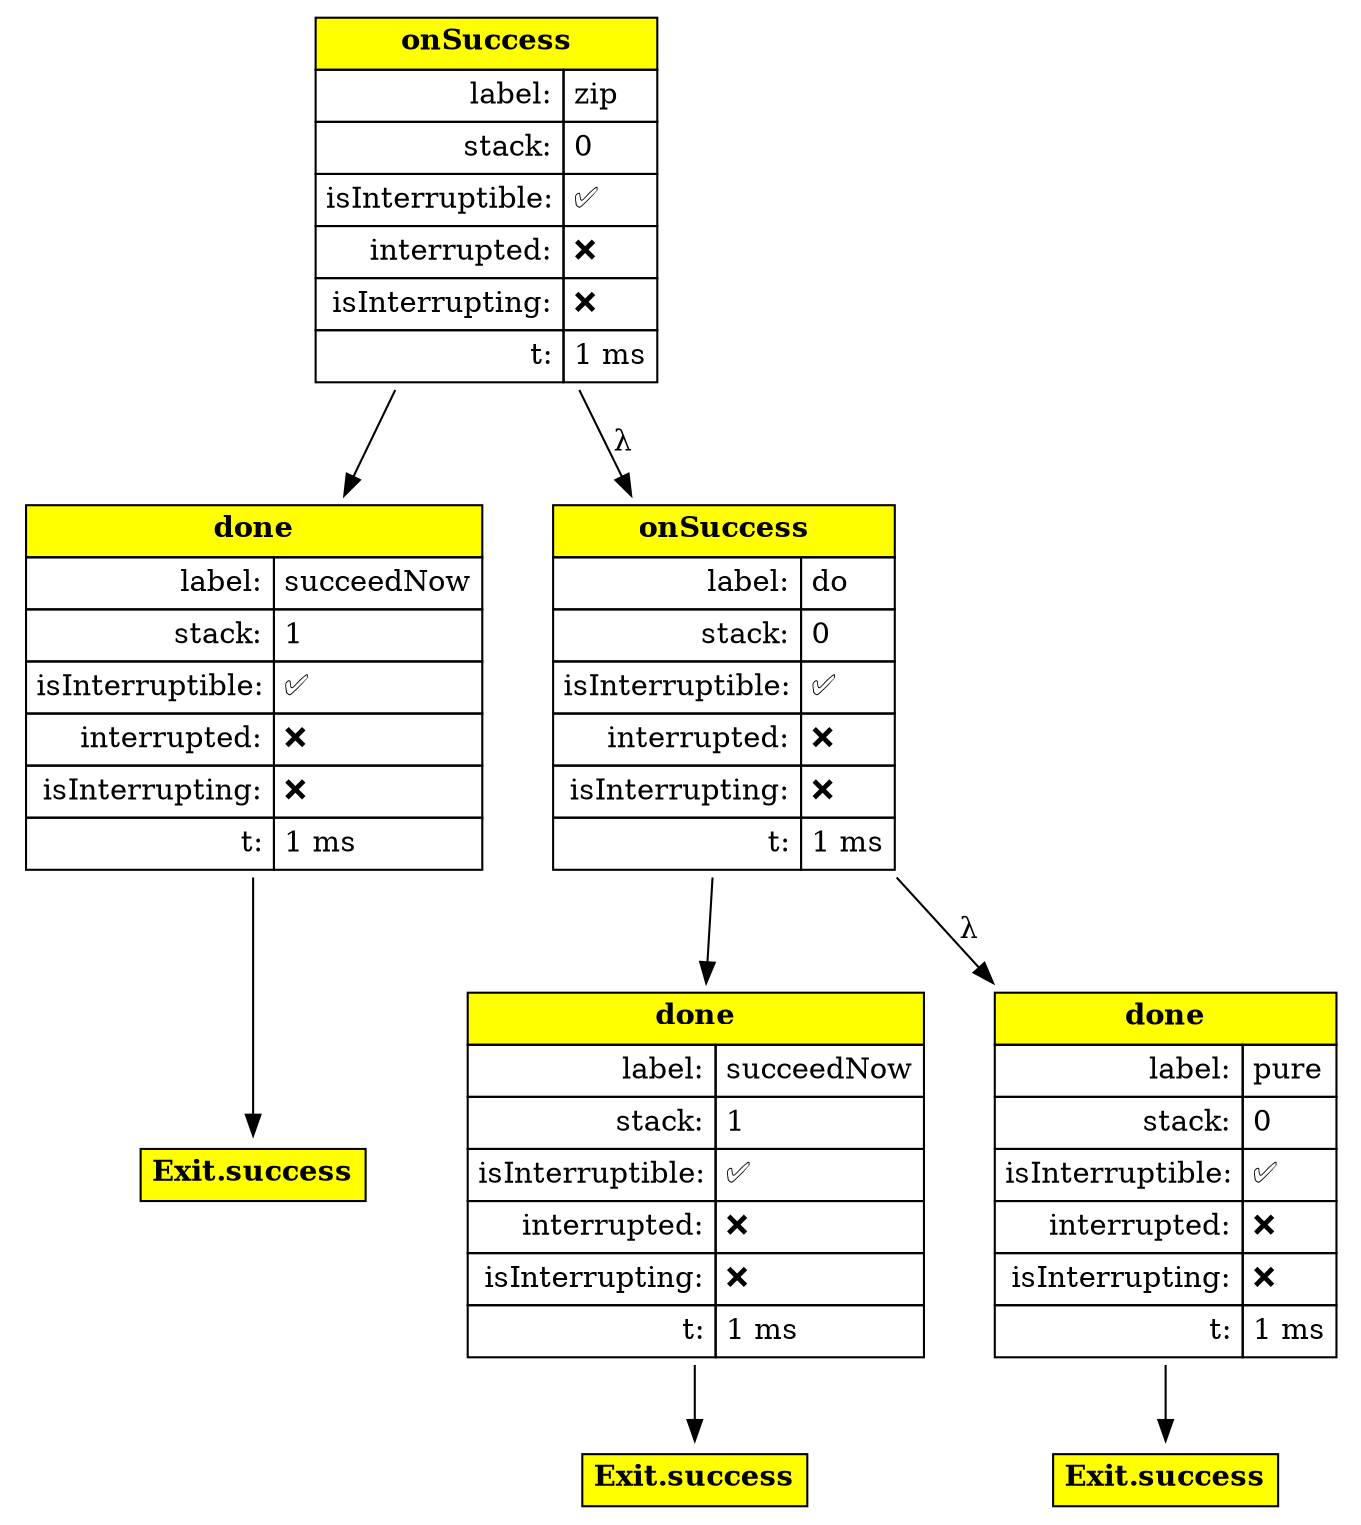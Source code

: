 digraph D {  node [shape=box]
"-main-95210-138267459999375" [shape=none, label=<<table CELLPADDING="4" BORDER="0" CELLBORDER="1" CELLSPACING="0"><tr><td BGCOLOR="yellow1" colspan='2'><b>onSuccess</b></td></tr><tr><td align='right'>label:</td><td align='left'>zip</td></tr><tr><td align='right'>stack:</td><td align='left'>0</td></tr><tr><td align='right'>isInterruptible:</td><td align='left'>✅</td></tr><tr><td align='right'>interrupted:</td><td align='left'>❌</td></tr><tr><td align='right'>isInterrupting:</td><td align='left'>❌</td></tr><tr><td align='right'>t:</td><td align='left'>1 ms</td></tr></table>> ]
  "-main-95210-138267459999375" -> "-main-95210-138267460041708" 
"-main-95210-138267460041708" [shape=none, label=<<table CELLPADDING="4" BORDER="0" CELLBORDER="1" CELLSPACING="0"><tr><td BGCOLOR="yellow1" colspan='2'><b>done</b></td></tr><tr><td align='right'>label:</td><td align='left'>succeedNow</td></tr><tr><td align='right'>stack:</td><td align='left'>1</td></tr><tr><td align='right'>isInterruptible:</td><td align='left'>✅</td></tr><tr><td align='right'>interrupted:</td><td align='left'>❌</td></tr><tr><td align='right'>isInterrupting:</td><td align='left'>❌</td></tr><tr><td align='right'>t:</td><td align='left'>1 ms</td></tr></table>> ]
"-main-95210-138267460071250" [shape=none, label=<<table CELLPADDING="4" BORDER="0" CELLBORDER="1" CELLSPACING="0"><tr><td BGCOLOR="yellow1" colspan='2'><b>Exit.success</b></td></tr></table>> ]
  "-main-95210-138267460041708" -> "-main-95210-138267460071250" 
  "-main-95210-138267459999375" -> "-main-95210-138267460084958" [label = "λ"]
"-main-95210-138267460084958" [shape=none, label=<<table CELLPADDING="4" BORDER="0" CELLBORDER="1" CELLSPACING="0"><tr><td BGCOLOR="yellow1" colspan='2'><b>onSuccess</b></td></tr><tr><td align='right'>label:</td><td align='left'>do</td></tr><tr><td align='right'>stack:</td><td align='left'>0</td></tr><tr><td align='right'>isInterruptible:</td><td align='left'>✅</td></tr><tr><td align='right'>interrupted:</td><td align='left'>❌</td></tr><tr><td align='right'>isInterrupting:</td><td align='left'>❌</td></tr><tr><td align='right'>t:</td><td align='left'>1 ms</td></tr></table>> ]
  "-main-95210-138267460084958" -> "-main-95210-138267460107500" 
"-main-95210-138267460107500" [shape=none, label=<<table CELLPADDING="4" BORDER="0" CELLBORDER="1" CELLSPACING="0"><tr><td BGCOLOR="yellow1" colspan='2'><b>done</b></td></tr><tr><td align='right'>label:</td><td align='left'>succeedNow</td></tr><tr><td align='right'>stack:</td><td align='left'>1</td></tr><tr><td align='right'>isInterruptible:</td><td align='left'>✅</td></tr><tr><td align='right'>interrupted:</td><td align='left'>❌</td></tr><tr><td align='right'>isInterrupting:</td><td align='left'>❌</td></tr><tr><td align='right'>t:</td><td align='left'>1 ms</td></tr></table>> ]
"-main-95210-138267460220500" [shape=none, label=<<table CELLPADDING="4" BORDER="0" CELLBORDER="1" CELLSPACING="0"><tr><td BGCOLOR="yellow1" colspan='2'><b>Exit.success</b></td></tr></table>> ]
  "-main-95210-138267460107500" -> "-main-95210-138267460220500" 
  "-main-95210-138267460084958" -> "-main-95210-138267460236416" [label = "λ"]
"-main-95210-138267460236416" [shape=none, label=<<table CELLPADDING="4" BORDER="0" CELLBORDER="1" CELLSPACING="0"><tr><td BGCOLOR="yellow1" colspan='2'><b>done</b></td></tr><tr><td align='right'>label:</td><td align='left'>pure</td></tr><tr><td align='right'>stack:</td><td align='left'>0</td></tr><tr><td align='right'>isInterruptible:</td><td align='left'>✅</td></tr><tr><td align='right'>interrupted:</td><td align='left'>❌</td></tr><tr><td align='right'>isInterrupting:</td><td align='left'>❌</td></tr><tr><td align='right'>t:</td><td align='left'>1 ms</td></tr></table>> ]
"-main-95210-138267460265708" [shape=none, label=<<table CELLPADDING="4" BORDER="0" CELLBORDER="1" CELLSPACING="0"><tr><td BGCOLOR="yellow1" colspan='2'><b>Exit.success</b></td></tr></table>> ]
  "-main-95210-138267460236416" -> "-main-95210-138267460265708" 
}

